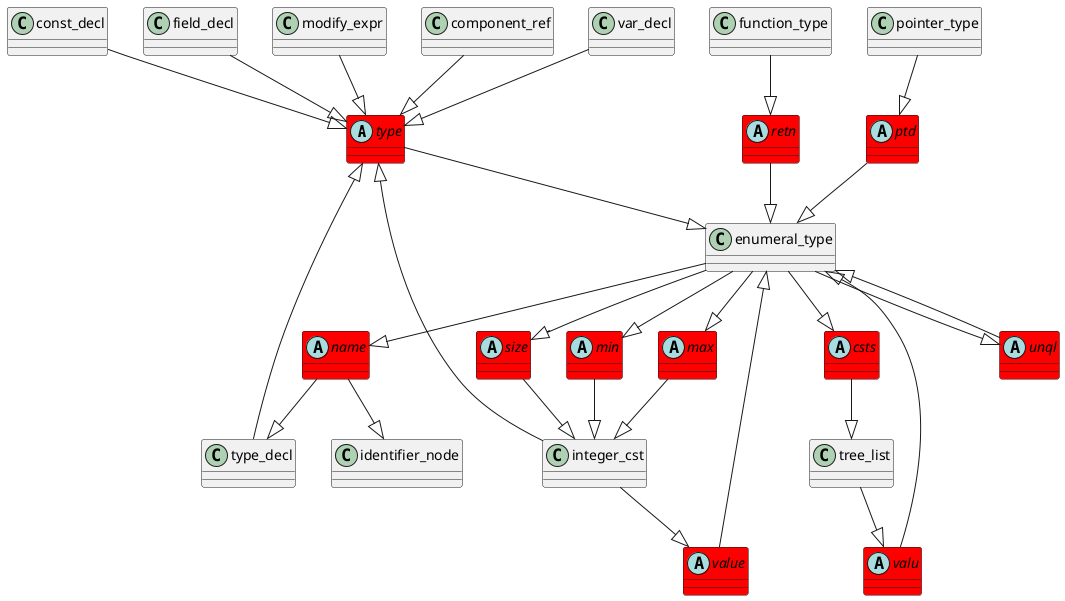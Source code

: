 @startuml
abstract class	type	 #red	
type	 --|> 	enumeral_type	
type_decl	 --|> 	type	
abstract class	name	 #red	
name	 --|> 	identifier_node	
enumeral_type	 --|> 	name	
abstract class	size	 #red	
size	 --|> 	integer_cst	
enumeral_type	 --|> 	size	
abstract class	min	 #red	
min	 --|> 	integer_cst	
enumeral_type	 --|> 	min	
abstract class	max	 #red	
max	 --|> 	integer_cst	
enumeral_type	 --|> 	max	
abstract class	csts	 #red	
csts	 --|> 	tree_list	
enumeral_type	 --|> 	csts	
const_decl	 --|> 	type	
field_decl	 --|> 	type	
name	 --|> 	type_decl	
abstract class	unql	 #red	
unql	 --|> 	enumeral_type	
enumeral_type	 --|> 	unql	
abstract class	valu	 #red	
valu	 --|> 	enumeral_type	
tree_list	 --|> 	valu	
abstract class	retn	 #red	
retn	 --|> 	enumeral_type	
function_type	 --|> 	retn	
abstract class	ptd	 #red	
ptd	 --|> 	enumeral_type	
pointer_type	 --|> 	ptd	
integer_cst	 --|> 	type	
abstract class	value	 #red	
value	 --|> 	enumeral_type	
integer_cst	 --|> 	value	
modify_expr	 --|> 	type	
component_ref	 --|> 	type	
var_decl	 --|> 	type	
@enduml
